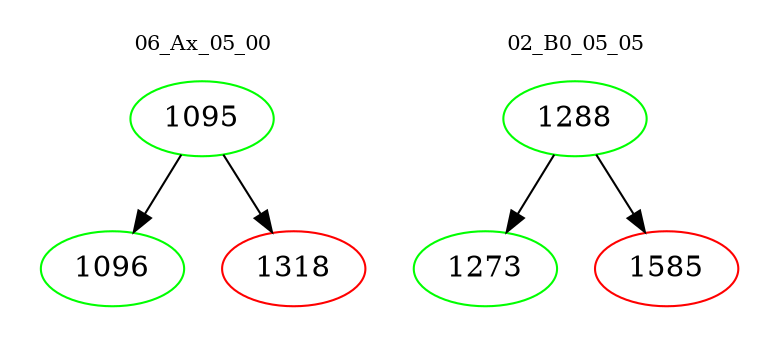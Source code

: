 digraph{
subgraph cluster_0 {
color = white
label = "06_Ax_05_00";
fontsize=10;
T0_1095 [label="1095", color="green"]
T0_1095 -> T0_1096 [color="black"]
T0_1096 [label="1096", color="green"]
T0_1095 -> T0_1318 [color="black"]
T0_1318 [label="1318", color="red"]
}
subgraph cluster_1 {
color = white
label = "02_B0_05_05";
fontsize=10;
T1_1288 [label="1288", color="green"]
T1_1288 -> T1_1273 [color="black"]
T1_1273 [label="1273", color="green"]
T1_1288 -> T1_1585 [color="black"]
T1_1585 [label="1585", color="red"]
}
}

